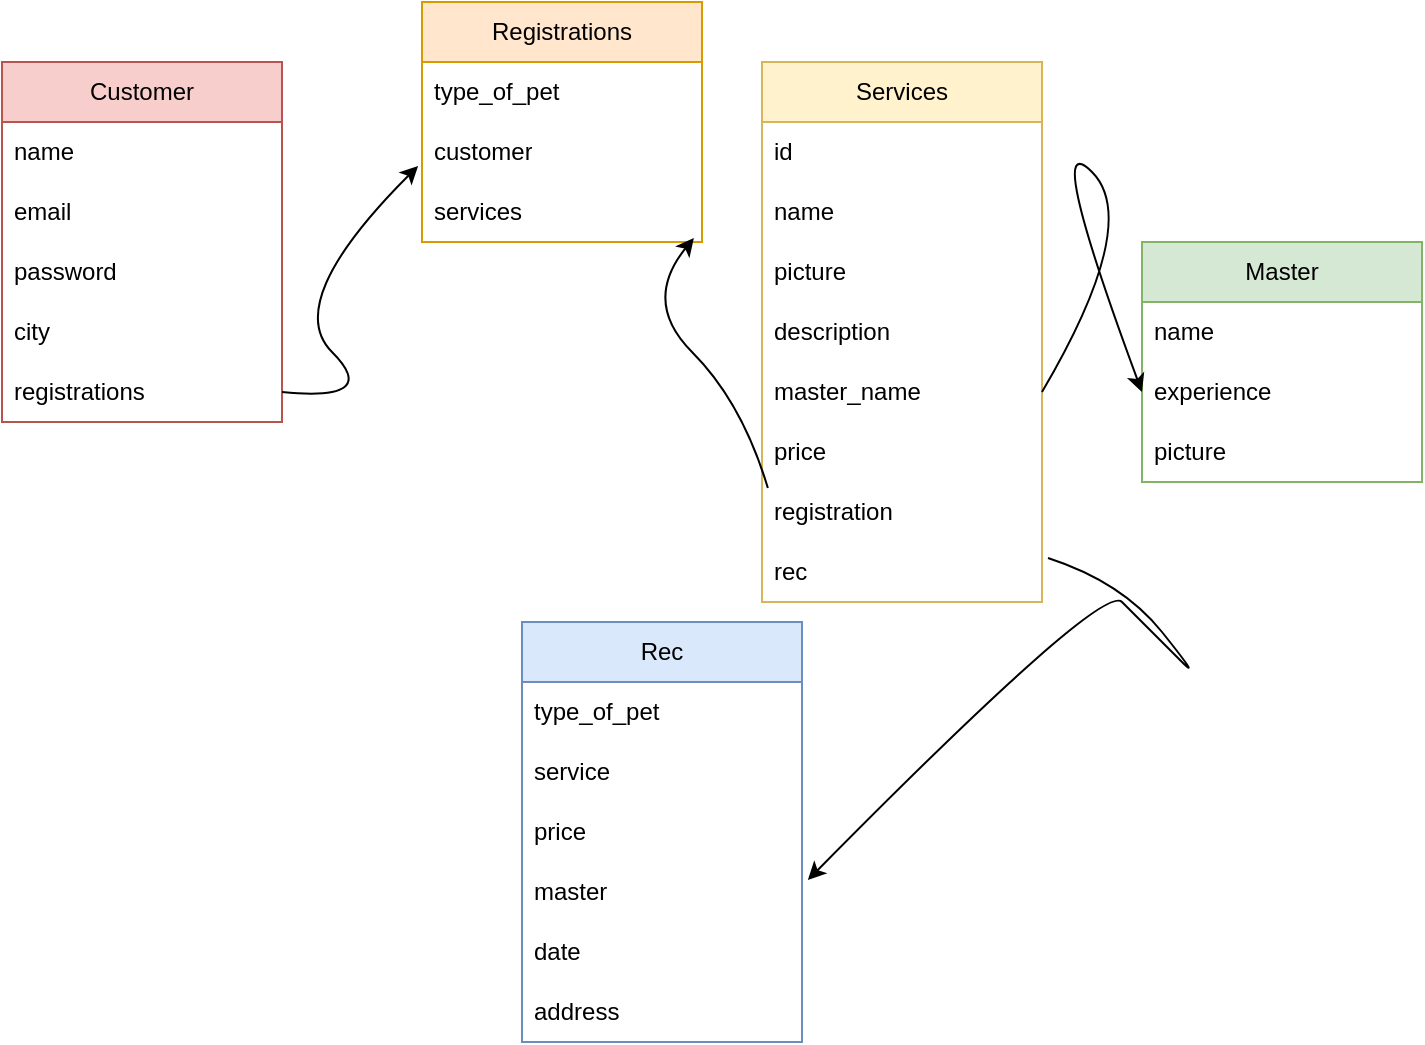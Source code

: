 <mxfile version="23.0.2" type="device">
  <diagram id="R2lEEEUBdFMjLlhIrx00" name="Page-1">
    <mxGraphModel dx="1057" dy="607" grid="1" gridSize="10" guides="1" tooltips="1" connect="1" arrows="1" fold="1" page="1" pageScale="1" pageWidth="850" pageHeight="1100" math="0" shadow="0" extFonts="Permanent Marker^https://fonts.googleapis.com/css?family=Permanent+Marker">
      <root>
        <mxCell id="0" />
        <mxCell id="1" parent="0" />
        <mxCell id="Cc0tq3oXFEDC2u7SU98W-1" value="Customer" style="swimlane;fontStyle=0;childLayout=stackLayout;horizontal=1;startSize=30;horizontalStack=0;resizeParent=1;resizeParentMax=0;resizeLast=0;collapsible=1;marginBottom=0;whiteSpace=wrap;html=1;fillColor=#f8cecc;strokeColor=#b85450;glass=0;perimeterSpacing=0;gradientColor=none;swimlaneFillColor=none;" vertex="1" parent="1">
          <mxGeometry x="50" y="40" width="140" height="180" as="geometry" />
        </mxCell>
        <mxCell id="Cc0tq3oXFEDC2u7SU98W-2" value="name" style="text;align=left;verticalAlign=middle;spacingLeft=4;spacingRight=4;overflow=hidden;points=[[0,0.5],[1,0.5]];portConstraint=eastwest;rotatable=0;whiteSpace=wrap;html=1;" vertex="1" parent="Cc0tq3oXFEDC2u7SU98W-1">
          <mxGeometry y="30" width="140" height="30" as="geometry" />
        </mxCell>
        <mxCell id="Cc0tq3oXFEDC2u7SU98W-3" value="email" style="text;strokeColor=none;fillColor=none;align=left;verticalAlign=middle;spacingLeft=4;spacingRight=4;overflow=hidden;points=[[0,0.5],[1,0.5]];portConstraint=eastwest;rotatable=0;whiteSpace=wrap;html=1;" vertex="1" parent="Cc0tq3oXFEDC2u7SU98W-1">
          <mxGeometry y="60" width="140" height="30" as="geometry" />
        </mxCell>
        <mxCell id="Cc0tq3oXFEDC2u7SU98W-4" value="password" style="text;strokeColor=none;fillColor=none;align=left;verticalAlign=middle;spacingLeft=4;spacingRight=4;overflow=hidden;points=[[0,0.5],[1,0.5]];portConstraint=eastwest;rotatable=0;whiteSpace=wrap;html=1;" vertex="1" parent="Cc0tq3oXFEDC2u7SU98W-1">
          <mxGeometry y="90" width="140" height="30" as="geometry" />
        </mxCell>
        <mxCell id="Cc0tq3oXFEDC2u7SU98W-6" value="city" style="text;strokeColor=none;fillColor=none;align=left;verticalAlign=middle;spacingLeft=4;spacingRight=4;overflow=hidden;points=[[0,0.5],[1,0.5]];portConstraint=eastwest;rotatable=0;whiteSpace=wrap;html=1;" vertex="1" parent="Cc0tq3oXFEDC2u7SU98W-1">
          <mxGeometry y="120" width="140" height="30" as="geometry" />
        </mxCell>
        <mxCell id="Cc0tq3oXFEDC2u7SU98W-45" value="registrations" style="text;strokeColor=none;fillColor=none;align=left;verticalAlign=middle;spacingLeft=4;spacingRight=4;overflow=hidden;points=[[0,0.5],[1,0.5]];portConstraint=eastwest;rotatable=0;whiteSpace=wrap;html=1;" vertex="1" parent="Cc0tq3oXFEDC2u7SU98W-1">
          <mxGeometry y="150" width="140" height="30" as="geometry" />
        </mxCell>
        <mxCell id="Cc0tq3oXFEDC2u7SU98W-8" value="Registrations" style="swimlane;fontStyle=0;childLayout=stackLayout;horizontal=1;startSize=30;horizontalStack=0;resizeParent=1;resizeParentMax=0;resizeLast=0;collapsible=1;marginBottom=0;whiteSpace=wrap;html=1;fillColor=#ffe6cc;strokeColor=#d79b00;" vertex="1" parent="1">
          <mxGeometry x="260" y="10" width="140" height="120" as="geometry" />
        </mxCell>
        <mxCell id="Cc0tq3oXFEDC2u7SU98W-9" value="type_of_pet" style="text;strokeColor=none;fillColor=none;align=left;verticalAlign=middle;spacingLeft=4;spacingRight=4;overflow=hidden;points=[[0,0.5],[1,0.5]];portConstraint=eastwest;rotatable=0;whiteSpace=wrap;html=1;" vertex="1" parent="Cc0tq3oXFEDC2u7SU98W-8">
          <mxGeometry y="30" width="140" height="30" as="geometry" />
        </mxCell>
        <mxCell id="Cc0tq3oXFEDC2u7SU98W-10" value="customer" style="text;strokeColor=none;fillColor=none;align=left;verticalAlign=middle;spacingLeft=4;spacingRight=4;overflow=hidden;points=[[0,0.5],[1,0.5]];portConstraint=eastwest;rotatable=0;whiteSpace=wrap;html=1;" vertex="1" parent="Cc0tq3oXFEDC2u7SU98W-8">
          <mxGeometry y="60" width="140" height="30" as="geometry" />
        </mxCell>
        <mxCell id="Cc0tq3oXFEDC2u7SU98W-11" value="services" style="text;strokeColor=none;fillColor=none;align=left;verticalAlign=middle;spacingLeft=4;spacingRight=4;overflow=hidden;points=[[0,0.5],[1,0.5]];portConstraint=eastwest;rotatable=0;whiteSpace=wrap;html=1;" vertex="1" parent="Cc0tq3oXFEDC2u7SU98W-8">
          <mxGeometry y="90" width="140" height="30" as="geometry" />
        </mxCell>
        <mxCell id="Cc0tq3oXFEDC2u7SU98W-12" value="Services" style="swimlane;fontStyle=0;childLayout=stackLayout;horizontal=1;startSize=30;horizontalStack=0;resizeParent=1;resizeParentMax=0;resizeLast=0;collapsible=1;marginBottom=0;whiteSpace=wrap;html=1;fillColor=#fff2cc;strokeColor=#d6b656;" vertex="1" parent="1">
          <mxGeometry x="430" y="40" width="140" height="270" as="geometry" />
        </mxCell>
        <mxCell id="Cc0tq3oXFEDC2u7SU98W-13" value="id" style="text;strokeColor=none;fillColor=none;align=left;verticalAlign=middle;spacingLeft=4;spacingRight=4;overflow=hidden;points=[[0,0.5],[1,0.5]];portConstraint=eastwest;rotatable=0;whiteSpace=wrap;html=1;" vertex="1" parent="Cc0tq3oXFEDC2u7SU98W-12">
          <mxGeometry y="30" width="140" height="30" as="geometry" />
        </mxCell>
        <mxCell id="Cc0tq3oXFEDC2u7SU98W-14" value="name" style="text;strokeColor=none;fillColor=none;align=left;verticalAlign=middle;spacingLeft=4;spacingRight=4;overflow=hidden;points=[[0,0.5],[1,0.5]];portConstraint=eastwest;rotatable=0;whiteSpace=wrap;html=1;" vertex="1" parent="Cc0tq3oXFEDC2u7SU98W-12">
          <mxGeometry y="60" width="140" height="30" as="geometry" />
        </mxCell>
        <mxCell id="Cc0tq3oXFEDC2u7SU98W-15" value="picture" style="text;strokeColor=none;fillColor=none;align=left;verticalAlign=middle;spacingLeft=4;spacingRight=4;overflow=hidden;points=[[0,0.5],[1,0.5]];portConstraint=eastwest;rotatable=0;whiteSpace=wrap;html=1;" vertex="1" parent="Cc0tq3oXFEDC2u7SU98W-12">
          <mxGeometry y="90" width="140" height="30" as="geometry" />
        </mxCell>
        <mxCell id="Cc0tq3oXFEDC2u7SU98W-19" value="description" style="text;strokeColor=none;fillColor=none;align=left;verticalAlign=middle;spacingLeft=4;spacingRight=4;overflow=hidden;points=[[0,0.5],[1,0.5]];portConstraint=eastwest;rotatable=0;whiteSpace=wrap;html=1;" vertex="1" parent="Cc0tq3oXFEDC2u7SU98W-12">
          <mxGeometry y="120" width="140" height="30" as="geometry" />
        </mxCell>
        <mxCell id="Cc0tq3oXFEDC2u7SU98W-18" value="master_name" style="text;strokeColor=none;fillColor=none;align=left;verticalAlign=middle;spacingLeft=4;spacingRight=4;overflow=hidden;points=[[0,0.5],[1,0.5]];portConstraint=eastwest;rotatable=0;whiteSpace=wrap;html=1;" vertex="1" parent="Cc0tq3oXFEDC2u7SU98W-12">
          <mxGeometry y="150" width="140" height="30" as="geometry" />
        </mxCell>
        <mxCell id="Cc0tq3oXFEDC2u7SU98W-17" value="price" style="text;strokeColor=none;fillColor=none;align=left;verticalAlign=middle;spacingLeft=4;spacingRight=4;overflow=hidden;points=[[0,0.5],[1,0.5]];portConstraint=eastwest;rotatable=0;whiteSpace=wrap;html=1;" vertex="1" parent="Cc0tq3oXFEDC2u7SU98W-12">
          <mxGeometry y="180" width="140" height="30" as="geometry" />
        </mxCell>
        <mxCell id="Cc0tq3oXFEDC2u7SU98W-16" value="registration" style="text;strokeColor=none;fillColor=none;align=left;verticalAlign=middle;spacingLeft=4;spacingRight=4;overflow=hidden;points=[[0,0.5],[1,0.5]];portConstraint=eastwest;rotatable=0;whiteSpace=wrap;html=1;" vertex="1" parent="Cc0tq3oXFEDC2u7SU98W-12">
          <mxGeometry y="210" width="140" height="30" as="geometry" />
        </mxCell>
        <mxCell id="Cc0tq3oXFEDC2u7SU98W-47" value="rec" style="text;strokeColor=none;fillColor=none;align=left;verticalAlign=middle;spacingLeft=4;spacingRight=4;overflow=hidden;points=[[0,0.5],[1,0.5]];portConstraint=eastwest;rotatable=0;whiteSpace=wrap;html=1;" vertex="1" parent="Cc0tq3oXFEDC2u7SU98W-12">
          <mxGeometry y="240" width="140" height="30" as="geometry" />
        </mxCell>
        <mxCell id="Cc0tq3oXFEDC2u7SU98W-21" value="Master" style="swimlane;fontStyle=0;childLayout=stackLayout;horizontal=1;startSize=30;horizontalStack=0;resizeParent=1;resizeParentMax=0;resizeLast=0;collapsible=1;marginBottom=0;whiteSpace=wrap;html=1;fillColor=#d5e8d4;strokeColor=#82b366;" vertex="1" parent="1">
          <mxGeometry x="620" y="130" width="140" height="120" as="geometry" />
        </mxCell>
        <mxCell id="Cc0tq3oXFEDC2u7SU98W-22" value="name" style="text;strokeColor=none;fillColor=none;align=left;verticalAlign=middle;spacingLeft=4;spacingRight=4;overflow=hidden;points=[[0,0.5],[1,0.5]];portConstraint=eastwest;rotatable=0;whiteSpace=wrap;html=1;" vertex="1" parent="Cc0tq3oXFEDC2u7SU98W-21">
          <mxGeometry y="30" width="140" height="30" as="geometry" />
        </mxCell>
        <mxCell id="Cc0tq3oXFEDC2u7SU98W-46" value="experience" style="text;strokeColor=none;fillColor=none;align=left;verticalAlign=middle;spacingLeft=4;spacingRight=4;overflow=hidden;points=[[0,0.5],[1,0.5]];portConstraint=eastwest;rotatable=0;whiteSpace=wrap;html=1;" vertex="1" parent="Cc0tq3oXFEDC2u7SU98W-21">
          <mxGeometry y="60" width="140" height="30" as="geometry" />
        </mxCell>
        <mxCell id="Cc0tq3oXFEDC2u7SU98W-51" value="picture" style="text;strokeColor=none;fillColor=none;align=left;verticalAlign=middle;spacingLeft=4;spacingRight=4;overflow=hidden;points=[[0,0.5],[1,0.5]];portConstraint=eastwest;rotatable=0;whiteSpace=wrap;html=1;" vertex="1" parent="Cc0tq3oXFEDC2u7SU98W-21">
          <mxGeometry y="90" width="140" height="30" as="geometry" />
        </mxCell>
        <mxCell id="Cc0tq3oXFEDC2u7SU98W-25" value="Rec" style="swimlane;fontStyle=0;childLayout=stackLayout;horizontal=1;startSize=30;horizontalStack=0;resizeParent=1;resizeParentMax=0;resizeLast=0;collapsible=1;marginBottom=0;whiteSpace=wrap;html=1;fillColor=#dae8fc;strokeColor=#6c8ebf;" vertex="1" parent="1">
          <mxGeometry x="310" y="320" width="140" height="210" as="geometry" />
        </mxCell>
        <mxCell id="Cc0tq3oXFEDC2u7SU98W-26" value="type_of_pet" style="text;strokeColor=none;fillColor=none;align=left;verticalAlign=middle;spacingLeft=4;spacingRight=4;overflow=hidden;points=[[0,0.5],[1,0.5]];portConstraint=eastwest;rotatable=0;whiteSpace=wrap;html=1;" vertex="1" parent="Cc0tq3oXFEDC2u7SU98W-25">
          <mxGeometry y="30" width="140" height="30" as="geometry" />
        </mxCell>
        <mxCell id="Cc0tq3oXFEDC2u7SU98W-27" value="service" style="text;strokeColor=none;fillColor=none;align=left;verticalAlign=middle;spacingLeft=4;spacingRight=4;overflow=hidden;points=[[0,0.5],[1,0.5]];portConstraint=eastwest;rotatable=0;whiteSpace=wrap;html=1;" vertex="1" parent="Cc0tq3oXFEDC2u7SU98W-25">
          <mxGeometry y="60" width="140" height="30" as="geometry" />
        </mxCell>
        <mxCell id="Cc0tq3oXFEDC2u7SU98W-28" value="price" style="text;strokeColor=none;fillColor=none;align=left;verticalAlign=middle;spacingLeft=4;spacingRight=4;overflow=hidden;points=[[0,0.5],[1,0.5]];portConstraint=eastwest;rotatable=0;whiteSpace=wrap;html=1;" vertex="1" parent="Cc0tq3oXFEDC2u7SU98W-25">
          <mxGeometry y="90" width="140" height="30" as="geometry" />
        </mxCell>
        <mxCell id="Cc0tq3oXFEDC2u7SU98W-29" value="master" style="text;strokeColor=none;fillColor=none;align=left;verticalAlign=middle;spacingLeft=4;spacingRight=4;overflow=hidden;points=[[0,0.5],[1,0.5]];portConstraint=eastwest;rotatable=0;whiteSpace=wrap;html=1;" vertex="1" parent="Cc0tq3oXFEDC2u7SU98W-25">
          <mxGeometry y="120" width="140" height="30" as="geometry" />
        </mxCell>
        <mxCell id="Cc0tq3oXFEDC2u7SU98W-49" value="date" style="text;strokeColor=none;fillColor=none;align=left;verticalAlign=middle;spacingLeft=4;spacingRight=4;overflow=hidden;points=[[0,0.5],[1,0.5]];portConstraint=eastwest;rotatable=0;whiteSpace=wrap;html=1;" vertex="1" parent="Cc0tq3oXFEDC2u7SU98W-25">
          <mxGeometry y="150" width="140" height="30" as="geometry" />
        </mxCell>
        <mxCell id="Cc0tq3oXFEDC2u7SU98W-50" value="address" style="text;strokeColor=none;fillColor=none;align=left;verticalAlign=middle;spacingLeft=4;spacingRight=4;overflow=hidden;points=[[0,0.5],[1,0.5]];portConstraint=eastwest;rotatable=0;whiteSpace=wrap;html=1;" vertex="1" parent="Cc0tq3oXFEDC2u7SU98W-25">
          <mxGeometry y="180" width="140" height="30" as="geometry" />
        </mxCell>
        <mxCell id="Cc0tq3oXFEDC2u7SU98W-39" value="" style="curved=1;endArrow=classic;html=1;rounded=0;entryX=-0.014;entryY=0.733;entryDx=0;entryDy=0;entryPerimeter=0;exitX=1;exitY=0.5;exitDx=0;exitDy=0;" edge="1" parent="1" source="Cc0tq3oXFEDC2u7SU98W-45" target="Cc0tq3oXFEDC2u7SU98W-10">
          <mxGeometry width="50" height="50" relative="1" as="geometry">
            <mxPoint x="190" y="210" as="sourcePoint" />
            <mxPoint x="240" y="160" as="targetPoint" />
            <Array as="points">
              <mxPoint x="240" y="210" />
              <mxPoint x="190" y="160" />
            </Array>
          </mxGeometry>
        </mxCell>
        <mxCell id="Cc0tq3oXFEDC2u7SU98W-40" value="" style="curved=1;endArrow=classic;html=1;rounded=0;exitX=0.021;exitY=0.1;exitDx=0;exitDy=0;exitPerimeter=0;entryX=0.971;entryY=0.933;entryDx=0;entryDy=0;entryPerimeter=0;" edge="1" parent="1" source="Cc0tq3oXFEDC2u7SU98W-16" target="Cc0tq3oXFEDC2u7SU98W-11">
          <mxGeometry width="50" height="50" relative="1" as="geometry">
            <mxPoint x="370" y="210" as="sourcePoint" />
            <mxPoint x="420" y="160" as="targetPoint" />
            <Array as="points">
              <mxPoint x="420" y="210" />
              <mxPoint x="370" y="160" />
            </Array>
          </mxGeometry>
        </mxCell>
        <mxCell id="Cc0tq3oXFEDC2u7SU98W-41" value="" style="curved=1;endArrow=classic;html=1;rounded=0;entryX=0;entryY=0.5;entryDx=0;entryDy=0;exitX=1;exitY=0.5;exitDx=0;exitDy=0;" edge="1" parent="1" source="Cc0tq3oXFEDC2u7SU98W-18">
          <mxGeometry width="50" height="50" relative="1" as="geometry">
            <mxPoint x="570" y="120" as="sourcePoint" />
            <mxPoint x="620" y="205" as="targetPoint" />
            <Array as="points">
              <mxPoint x="620" y="120" />
              <mxPoint x="570" y="70" />
            </Array>
          </mxGeometry>
        </mxCell>
        <mxCell id="Cc0tq3oXFEDC2u7SU98W-43" value="" style="curved=1;endArrow=classic;html=1;rounded=0;entryX=1.021;entryY=0.3;entryDx=0;entryDy=0;entryPerimeter=0;" edge="1" parent="1" target="Cc0tq3oXFEDC2u7SU98W-29">
          <mxGeometry width="50" height="50" relative="1" as="geometry">
            <mxPoint x="573" y="288" as="sourcePoint" />
            <mxPoint x="730" y="350" as="targetPoint" />
            <Array as="points">
              <mxPoint x="610" y="300" />
              <mxPoint x="650" y="350" />
              <mxPoint x="630" y="330" />
              <mxPoint x="620" y="320" />
              <mxPoint x="600" y="300" />
            </Array>
          </mxGeometry>
        </mxCell>
      </root>
    </mxGraphModel>
  </diagram>
</mxfile>
